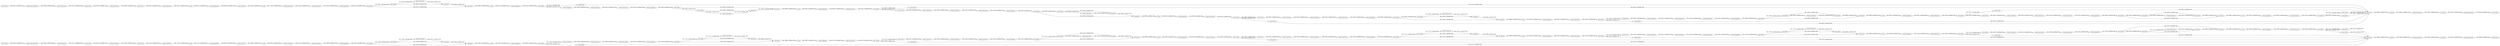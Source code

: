 digraph {
	"6399353903293395050_276" [label="Lag Column"]
	"6399353903293395050_104" [label="Moving Aggregator"]
	"-5279911411506970444_254" [label="Moving Aggregator"]
	"6399353903293395050_139" [label="Column Expressions"]
	"-5279911411506970444_263" [label="Column Expressions"]
	"6399353903293395050_187" [label="Moving Aggregator"]
	"6399353903293395050_33" [label="Moving Aggregator"]
	"6399353903293395050_121" [label="Row Splitter"]
	"6399353903293395050_147" [label="Column Expressions"]
	"6399353903293395050_155" [label="Column Expressions"]
	"6399353903293395050_113" [label="Counter Generation"]
	"-5279911411506970444_181" [label="Column Filter"]
	"-5279911411506970444_178" [label="Column Expressions"]
	"6399353903293395050_100" [label="Column Expressions"]
	"-5279911411506970444_222" [label="Column Expressions"]
	"-5279911411506970444_210" [label="Row Splitter"]
	"-5279911411506970444_225" [label="Column Expressions"]
	"6399353903293395050_141" [label="Column Expressions"]
	"-5279911411506970444_214" [label=Concatenate]
	"-5279911411506970444_221" [label=Concatenate]
	"6399353903293395050_110" [label=Concatenate]
	"-5279911411506970444_197" [label="Row Splitter"]
	"-5279911411506970444_207" [label="Moving Aggregator"]
	"6399353903293395050_86" [label="Column Expressions"]
	"6399353903293395050_158" [label="Column Filter"]
	"6399353903293395050_185" [label="Group Loop Start"]
	"-5279911411506970444_201" [label="Row Splitter"]
	"6399353903293395050_99" [label="Row Splitter"]
	"6399353903293395050_125" [label="Column Expressions"]
	"-5279911411506970444_175" [label="Column Filter"]
	"-5279911411506970444_176" [label="Column Filter"]
	"6399353903293395050_92" [label=Sorter]
	"-5279911411506970444_220" [label="Row Splitter"]
	"-5279911411506970444_249" [label="Moving Aggregator"]
	"6399353903293395050_146" [label="Moving Aggregator"]
	"-5279911411506970444_188" [label=Sorter]
	"-5279911411506970444_258" [label=Concatenate]
	"-5279911411506970444_257" [label="Row Splitter"]
	"-5279911411506970444_182" [label="Column Filter"]
	"-5279911411506970444_208" [label="Row Splitter"]
	"-5279911411506970444_245" [label="Column Expressions"]
	"6399353903293395050_136" [label="Row Splitter"]
	"-5279911411506970444_189" [label=Concatenate]
	"-5279911411506970444_244" [label=Concatenate]
	"6399353903293395050_279" [label="Lag Column"]
	"-5279911411506970444_193" [label="Column Expressions"]
	"6399353903293395050_135" [label=Concatenate]
	"-5279911411506970444_217" [label="Column Expressions"]
	"-5279911411506970444_228" [label=Concatenate]
	"-5279911411506970444_262" [label="Column Expressions"]
	"6399353903293395050_280" [label="Table Creator"]
	"-5279911411506970444_243" [label="Column Expressions"]
	"6399353903293395050_90" [label="Row Splitter"]
	"6399353903293395050_149" [label="Counter Generation"]
	"6399353903293395050_117" [label="Row Splitter"]
	"6399353903293395050_122" [label=Concatenate]
	"6399353903293395050_93" [label="Row Splitter"]
	"-5279911411506970444_255" [label=Concatenate]
	"6399353903293395050_275" [label="Column Expressions"]
	"-5279911411506970444_251" [label=Sorter]
	"-5279911411506970444_241" [label="Row Splitter"]
	"6399353903293395050_142" [label="Column Expressions"]
	"6399353903293395050_106" [label="Column Expressions"]
	"6399353903293395050_161" [label="Column Filter"]
	"-5279911411506970444_253" [label="Row Splitter"]
	"6399353903293395050_173" [label="Column Expressions"]
	"6399353903293395050_152" [label=Concatenate]
	"6399353903293395050_266" [label="Column Expressions"]
	"6399353903293395050_109" [label="Moving Aggregator"]
	"6399353903293395050_287" [label="Column Filter"]
	"-5279911411506970444_203" [label="Moving Aggregator"]
	"-5279911411506970444_252" [label="Column Expressions"]
	"-5279911411506970444_199" [label="Column Expressions"]
	"6399353903293395050_123" [label="Row Splitter"]
	"6399353903293395050_148" [label="Row Splitter"]
	"-5279911411506970444_235" [label=Concatenate]
	"-5279911411506970444_246" [label="Row Splitter"]
	"6399353903293395050_108" [label="Row Splitter"]
	"-5279911411506970444_206" [label="Column Expressions"]
	"6399353903293395050_186" [label="Loop End"]
	"6399353903293395050_107" [label="Counter Generation"]
	"6399353903293395050_128" [label="Counter Generation"]
	"6399353903293395050_145" [label="Counter Generation"]
	"6399353903293395050_171" [label="Column Expressions"]
	"-5279911411506970444_233" [label="Row Splitter"]
	"-5279911411506970444_190" [label="Moving Aggregator"]
	"6399353903293395050_269" [label="Column Filter"]
	"-5279911411506970444_195" [label="Row Splitter"]
	"6399353903293395050_124" [label="Moving Aggregator"]
	"-5279911411506970444_194" [label="Column Filter"]
	"-5279911411506970444_232" [label="Counter Generation"]
	"6399353903293395050_169" [label="Column Expressions"]
	"6399353903293395050_143" [label="Moving Aggregator"]
	"6399353903293395050_278" [label="Column Expressions"]
	"6399353903293395050_288" [label="Column Expressions"]
	"-5279911411506970444_212" [label="Row Splitter"]
	"6399353903293395050_22" [label="Extract Date_Time Fields"]
	"6399353903293395050_119" [label=Sorter]
	"-5279911411506970444_248" [label=Concatenate]
	"6399353903293395050_21" [label="Table Creator"]
	"6399353903293395050_103" [label="Row Splitter"]
	"-5279911411506970444_211" [label=Sorter]
	"-5279911411506970444_180" [label="Column Filter"]
	"6399353903293395050_274" [label="Column Expressions"]
	"-5279911411506970444_196" [label=Concatenate]
	"-5279911411506970444_218" [label="Row Splitter"]
	"-5279911411506970444_200" [label="Counter Generation"]
	"6399353903293395050_163" [label="Column Filter"]
	"6399353903293395050_98" [label="Moving Aggregator"]
	"6399353903293395050_168" [label="Column Filter"]
	"-5279911411506970444_179" [label="Column Filter"]
	"6399353903293395050_81" [label="Moving Aggregator"]
	"6399353903293395050_160" [label="Column Filter"]
	"-5279911411506970444_265" [label="Column Expressions"]
	"-5279911411506970444_205" [label="Row Splitter"]
	"-5279911411506970444_234" [label="Row Splitter"]
	"6399353903293395050_150" [label="Row Splitter"]
	"6399353903293395050_116" [label="Row Splitter"]
	"-5279911411506970444_177" [label="Column Filter"]
	"-5279911411506970444_213" [label=Concatenate]
	"6399353903293395050_286" [label="Column Expressions"]
	"6399353903293395050_282" [label="Missing Value"]
	"-5279911411506970444_202" [label="Column Expressions"]
	"6399353903293395050_102" [label="Column Expressions"]
	"6399353903293395050_167" [label="Column Filter"]
	"6399353903293395050_165" [label="Column Filter"]
	"-5279911411506970444_198" [label="Moving Aggregator"]
	"-5279911411506970444_261" [label="Row Splitter"]
	"6399353903293395050_130" [label="Moving Aggregator"]
	"6399353903293395050_284" [label="Column Filter"]
	"6399353903293395050_120" [label="Moving Aggregator"]
	"6399353903293395050_133" [label=Sorter]
	"-5279911411506970444_215" [label=Sorter]
	"6399353903293395050_137" [label=Sorter]
	"6399353903293395050_129" [label="Row Splitter"]
	"-5279911411506970444_238" [label=Concatenate]
	"6399353903293395050_270" [label="Extract Date_Time Fields"]
	"6399353903293395050_26" [label=Rank]
	"6399353903293395050_32" [label="Loop End"]
	"6399353903293395050_94" [label=Concatenate]
	"6399353903293395050_126" [label="Column Expressions"]
	"6399353903293395050_281" [label="Column Expressions"]
	"-5279911411506970444_219" [label="Moving Aggregator"]
	"-5279911411506970444_250" [label="Counter Generation"]
	"6399353903293395050_132" [label="Row Splitter"]
	"6399353903293395050_29" [label="Column Filter"]
	"6399353903293395050_112" [label="Column Expressions"]
	"6399353903293395050_134" [label="Row Splitter"]
	"-5279911411506970444_191" [label="Column Expressions"]
	"6399353903293395050_138" [label=Concatenate]
	"6399353903293395050_140" [label="Moving Aggregator"]
	"-5279911411506970444_192" [label="Column Filter"]
	"-5279911411506970444_226" [label="Row Splitter"]
	"-5279911411506970444_174" [label="Column Filter"]
	"6399353903293395050_157" [label="Column Expressions"]
	"6399353903293395050_105" [label=Concatenate]
	"6399353903293395050_24" [label="Column Expressions"]
	"6399353903293395050_89" [label="Column Expressions"]
	"6399353903293395050_127" [label="Column Expressions"]
	"-5279911411506970444_239" [label="Moving Aggregator"]
	"-5279911411506970444_240" [label="Column Expressions"]
	"-5279911411506970444_242" [label=Sorter]
	"6399353903293395050_164" [label="Column Filter"]
	"6399353903293395050_30" [label=Rank]
	"-5279911411506970444_231" [label="Column Expressions"]
	"6399353903293395050_31" [label="Group Loop Start"]
	"6399353903293395050_277" [label="Column Expressions"]
	"6399353903293395050_82" [label="Column Expressions"]
	"-5279911411506970444_237" [label="Column Expressions"]
	"6399353903293395050_151" [label="Row Splitter"]
	"6399353903293395050_159" [label="Column Filter"]
	"-5279911411506970444_236" [label="Moving Aggregator"]
	"6399353903293395050_156" [label="Moving Aggregator"]
	"-5279911411506970444_230" [label="Column Expressions"]
	"6399353903293395050_162" [label="Column Filter"]
	"6399353903293395050_285" [label="Missing Value"]
	"-5279911411506970444_259" [label=Sorter]
	"-5279911411506970444_204" [label="Counter Generation"]
	"-5279911411506970444_209" [label=Concatenate]
	"6399353903293395050_114" [label="Column Expressions"]
	"6399353903293395050_131" [label=Concatenate]
	"6399353903293395050_170" [label="Column Expressions"]
	"-5279911411506970444_247" [label="Column Expressions"]
	"6399353903293395050_153" [label=Concatenate]
	"6399353903293395050_166" [label="Column Filter"]
	"-5279911411506970444_229" [label="Column Expressions"]
	"-5279911411506970444_223" [label="Moving Aggregator"]
	"6399353903293395050_95" [label="Row Splitter"]
	"6399353903293395050_144" [label="Row Splitter"]
	"6399353903293395050_115" [label="Moving Aggregator"]
	"-5279911411506970444_216" [label="Moving Aggregator"]
	"6399353903293395050_172" [label="Column Expressions"]
	"-5279911411506970444_224" [label="Column Expressions"]
	"-5279911411506970444_256" [label="Row Splitter"]
	"6399353903293395050_96" [label=Concatenate]
	"-5279911411506970444_260" [label="Moving Aggregator"]
	"6399353903293395050_184" [label=Rank]
	"-5279911411506970444_227" [label="Counter Generation"]
	"6399353903293395050_154" [label=Sorter]
	"-5279911411506970444_183" [label="Column Filter"]
	"6399353903293395050_118" [label=Concatenate]
	"6399353903293395050_267" [label=Rank]
	"6399353903293395050_283" [label="Column Expressions"]
	"6399353903293395050_91" [label=Concatenate]
	"6399353903293395050_101" [label=Concatenate]
	"6399353903293395050_111" [label="Column Expressions"]
	"6399353903293395050_97" [label=Sorter]
	"-5279911411506970444_264" [label="Column Expressions"]
	"-5279911411506970444_204" -> "-5279911411506970444_191" [label="data: 41262; is_blocking: False"]
	"6399353903293395050_103" -> "6399353903293395050_168" [label="data: 22039; is_blocking: False"]
	"6399353903293395050_97" -> "6399353903293395050_109" [label="data: 20492; is_blocking: True"]
	"6399353903293395050_86" -> "6399353903293395050_94" [label="data: 23277; is_blocking: False"]
	"-5279911411506970444_218" -> "-5279911411506970444_228" [label="data: 39030; is_blocking: False"]
	"6399353903293395050_113" -> "6399353903293395050_114" [label="data: 23242; is_blocking: False"]
	"-5279911411506970444_189" -> "-5279911411506970444_196" [label="data: 38906; is_blocking: False"]
	"6399353903293395050_135" -> "6399353903293395050_137" [label="data: 20886; is_blocking: False"]
	"-5279911411506970444_214" -> "-5279911411506970444_213" [label="data: 38906; is_blocking: False"]
	"6399353903293395050_93" -> "6399353903293395050_86" [label="data: 21809; is_blocking: False"]
	"-5279911411506970444_215" -> "-5279911411506970444_198" [label="data: 38512; is_blocking: True"]
	"6399353903293395050_163" -> "6399353903293395050_105" [label="data: 21817; is_blocking: False"]
	"6399353903293395050_109" -> "6399353903293395050_169" [label="data: 21010; is_blocking: False"]
	"-5279911411506970444_245" -> "-5279911411506970444_260" [label="data: 41262; is_blocking: False"]
	"6399353903293395050_187" -> "6399353903293395050_185" [label="data: 50929; is_blocking: False"]
	"6399353903293395050_274" -> "6399353903293395050_29" [label="data: 29828; is_blocking: False"]
	"6399353903293395050_150" -> "6399353903293395050_163" [label="data: 21011; is_blocking: False"]
	"-5279911411506970444_197" -> "-5279911411506970444_189" [label="data: 39030; is_blocking: False"]
	"-5279911411506970444_224" -> "-5279911411506970444_225" [label="data: 41262; is_blocking: False"]
	"6399353903293395050_102" -> "6399353903293395050_101" [label="data: 23242; is_blocking: False"]
	"6399353903293395050_121" -> "6399353903293395050_112" [label="data: 21009; is_blocking: False"]
	"6399353903293395050_136" -> "6399353903293395050_138" [label="data: 21010; is_blocking: False"]
	"6399353903293395050_136" -> "6399353903293395050_139" [label="data: 21010; is_blocking: False"]
	"-5279911411506970444_202" -> "-5279911411506970444_190" [label="data: 41261; is_blocking: False"]
	"6399353903293395050_144" -> "6399353903293395050_164" [label="data: 21010; is_blocking: False"]
	"6399353903293395050_96" -> "6399353903293395050_97" [label="data: 20886; is_blocking: False"]
	"-5279911411506970444_183" -> "-5279911411506970444_248" [label="data: 39837; is_blocking: False"]
	"-5279911411506970444_235" -> "-5279911411506970444_251" [label="data: 39058; is_blocking: False"]
	"-5279911411506970444_257" -> "-5279911411506970444_258" [label="data: 39029; is_blocking: False"]
	"-5279911411506970444_263" -> "-5279911411506970444_201" [label="data: 41262; is_blocking: False"]
	"6399353903293395050_129" -> "6399353903293395050_165" [label="data: 21010; is_blocking: False"]
	"6399353903293395050_123" -> "6399353903293395050_122" [label="data: 21010; is_blocking: False"]
	"6399353903293395050_131" -> "6399353903293395050_133" [label="data: 20886; is_blocking: False"]
	"6399353903293395050_103" -> "6399353903293395050_107" [label="data: 21809; is_blocking: False"]
	"-5279911411506970444_218" -> "-5279911411506970444_229" [label="data: 39029; is_blocking: False"]
	"-5279911411506970444_240" -> "-5279911411506970444_239" [label="data: 42044; is_blocking: False"]
	"6399353903293395050_116" -> "6399353903293395050_166" [label="data: 21010; is_blocking: False"]
	"-5279911411506970444_197" -> "-5279911411506970444_193" [label="data: 39030; is_blocking: False"]
	"-5279911411506970444_261" -> "-5279911411506970444_247" [label="data: 39030; is_blocking: False"]
	"-5279911411506970444_175" -> "-5279911411506970444_248" [label="data: 39837; is_blocking: False"]
	"6399353903293395050_137" -> "6399353903293395050_143" [label="data: 20492; is_blocking: True"]
	"-5279911411506970444_206" -> "-5279911411506970444_199" [label="data: 41262; is_blocking: False"]
	"6399353903293395050_157" -> "6399353903293395050_153" [label="data: 23242; is_blocking: False"]
	"6399353903293395050_108" -> "6399353903293395050_158" [label="data: 21010; is_blocking: False"]
	"-5279911411506970444_182" -> "-5279911411506970444_248" [label="data: 39837; is_blocking: False"]
	"6399353903293395050_100" -> "6399353903293395050_98" [label="data: 23242; is_blocking: False"]
	"-5279911411506970444_179" -> "-5279911411506970444_248" [label="data: 41140; is_blocking: False"]
	"-5279911411506970444_233" -> "-5279911411506970444_177" [label="data: 39030; is_blocking: False"]
	"6399353903293395050_120" -> "6399353903293395050_117" [label="data: 21010; is_blocking: False"]
	"-5279911411506970444_181" -> "-5279911411506970444_200" [label="data: 39837; is_blocking: False"]
	"-5279911411506970444_249" -> "-5279911411506970444_246" [label="data: 40276; is_blocking: False"]
	"6399353903293395050_140" -> "6399353903293395050_134" [label="data: 21010; is_blocking: False"]
	"6399353903293395050_286" -> "6399353903293395050_285" [label="data: 21424; is_blocking: False"]
	"6399353903293395050_122" -> "6399353903293395050_131" [label="data: 20886; is_blocking: False"]
	"-5279911411506970444_248" -> "6399353903293395050_186" [label="data: 38685; is_blocking: False"]
	"6399353903293395050_152" -> "6399353903293395050_154" [label="data: 20886; is_blocking: False"]
	"6399353903293395050_116" -> "6399353903293395050_159" [label="data: 21010; is_blocking: False"]
	"6399353903293395050_132" -> "6399353903293395050_131" [label="data: 21010; is_blocking: False"]
	"-5279911411506970444_191" -> "-5279911411506970444_202" [label="data: 41262; is_blocking: False"]
	"-5279911411506970444_239" -> "-5279911411506970444_234" [label="data: 40270; is_blocking: False"]
	"6399353903293395050_89" -> "6399353903293395050_82" [label="data: 22719; is_blocking: False"]
	"-5279911411506970444_212" -> "-5279911411506970444_217" [label="data: 39030; is_blocking: False"]
	"-5279911411506970444_177" -> "-5279911411506970444_248" [label="data: 39837; is_blocking: False"]
	"6399353903293395050_146" -> "6399353903293395050_173" [label="data: 21009; is_blocking: False"]
	"-5279911411506970444_217" -> "-5279911411506970444_214" [label="data: 41262; is_blocking: False"]
	"-5279911411506970444_219" -> "-5279911411506970444_241" [label="data: 39030; is_blocking: False"]
	"-5279911411506970444_208" -> "-5279911411506970444_209" [label="data: 39030; is_blocking: False"]
	"6399353903293395050_94" -> "6399353903293395050_91" [label="data: 21035; is_blocking: False"]
	"6399353903293395050_117" -> "6399353903293395050_121" [label="data: 21010; is_blocking: False"]
	"-5279911411506970444_264" -> "-5279911411506970444_226" [label="data: 41262; is_blocking: False"]
	"6399353903293395050_165" -> "6399353903293395050_105" [label="data: 21817; is_blocking: False"]
	"6399353903293395050_90" -> "6399353903293395050_91" [label="data: 22039; is_blocking: False"]
	"6399353903293395050_128" -> "6399353903293395050_127" [label="data: 23243; is_blocking: False"]
	"6399353903293395050_33" -> "6399353903293395050_31" [label="data: 33697; is_blocking: False"]
	"6399353903293395050_92" -> "6399353903293395050_104" [label="data: 20641; is_blocking: True"]
	"6399353903293395050_159" -> "6399353903293395050_128" [label="data: 21817; is_blocking: False"]
	"-5279911411506970444_196" -> "-5279911411506970444_188" [label="data: 38906; is_blocking: False"]
	"6399353903293395050_186" -> "6399353903293395050_277" [label="data: 102662; is_blocking: True"]
	"-5279911411506970444_259" -> "-5279911411506970444_254" [label="data: 38512; is_blocking: True"]
	"6399353903293395050_171" -> "6399353903293395050_129" [label="data: 23242; is_blocking: False"]
	"6399353903293395050_158" -> "6399353903293395050_113" [label="data: 21817; is_blocking: False"]
	"6399353903293395050_130" -> "6399353903293395050_171" [label="data: 21010; is_blocking: False"]
	"6399353903293395050_138" -> "6399353903293395050_135" [label="data: 20886; is_blocking: False"]
	"-5279911411506970444_208" -> "-5279911411506970444_220" [label="data: 39030; is_blocking: False"]
	"6399353903293395050_153" -> "6399353903293395050_152" [label="data: 20886; is_blocking: False"]
	"6399353903293395050_123" -> "6399353903293395050_125" [label="data: 21010; is_blocking: False"]
	"-5279911411506970444_195" -> "-5279911411506970444_183" [label="data: 39030; is_blocking: False"]
	"6399353903293395050_134" -> "6399353903293395050_135" [label="data: 21010; is_blocking: False"]
	"6399353903293395050_277" -> "6399353903293395050_279" [label="data: 44319; is_blocking: False"]
	"6399353903293395050_287" -> "6399353903293395050_266" [label="data: 34261; is_blocking: False"]
	"6399353903293395050_275" -> "6399353903293395050_276" [label="data: 25930; is_blocking: False"]
	"-5279911411506970444_210" -> "-5279911411506970444_212" [label="data: 39030; is_blocking: False"]
	"6399353903293395050_160" -> "6399353903293395050_145" [label="data: 21817; is_blocking: False"]
	"-5279911411506970444_221" -> "-5279911411506970444_209" [label="data: 38906; is_blocking: False"]
	"6399353903293395050_81" -> "6399353903293395050_90" [label="data: 22039; is_blocking: False"]
	"6399353903293395050_111" -> "6399353903293395050_120" [label="data: 23242; is_blocking: False"]
	"6399353903293395050_288" -> "6399353903293395050_287" [label="data: 36833; is_blocking: False"]
	"-5279911411506970444_216" -> "-5279911411506970444_264" [label="data: 39030; is_blocking: False"]
	"6399353903293395050_151" -> "6399353903293395050_153" [label="data: 21010; is_blocking: False"]
	"-5279911411506970444_200" -> "-5279911411506970444_206" [label="data: 41261; is_blocking: False"]
	"6399353903293395050_114" -> "6399353903293395050_111" [label="data: 23242; is_blocking: False"]
	"6399353903293395050_141" -> "6399353903293395050_142" [label="data: 23242; is_blocking: False"]
	"6399353903293395050_267" -> "6399353903293395050_187" [label="data: 87457; is_blocking: False"]
	"6399353903293395050_270" -> "6399353903293395050_286" [label="data: 18350; is_blocking: False"]
	"6399353903293395050_164" -> "6399353903293395050_105" [label="data: 21817; is_blocking: False"]
	"-5279911411506970444_230" -> "-5279911411506970444_219" [label="data: 41262; is_blocking: False"]
	"6399353903293395050_95" -> "6399353903293395050_96" [label="data: 21009; is_blocking: False"]
	"6399353903293395050_142" -> "6399353903293395050_140" [label="data: 23243; is_blocking: False"]
	"6399353903293395050_167" -> "6399353903293395050_105" [label="data: 21817; is_blocking: False"]
	"6399353903293395050_117" -> "6399353903293395050_118" [label="data: 21010; is_blocking: False"]
	"6399353903293395050_144" -> "6399353903293395050_161" [label="data: 21010; is_blocking: False"]
	"6399353903293395050_101" -> "6399353903293395050_96" [label="data: 20886; is_blocking: False"]
	"6399353903293395050_166" -> "6399353903293395050_105" [label="data: 21817; is_blocking: False"]
	"-5279911411506970444_255" -> "-5279911411506970444_235" [label="data: 39058; is_blocking: False"]
	"6399353903293395050_132" -> "6399353903293395050_123" [label="data: 21010; is_blocking: False"]
	"6399353903293395050_93" -> "6399353903293395050_94" [label="data: 21809; is_blocking: False"]
	"-5279911411506970444_261" -> "-5279911411506970444_244" [label="data: 39030; is_blocking: False"]
	"-5279911411506970444_188" -> "-5279911411506970444_203" [label="data: 38512; is_blocking: True"]
	"-5279911411506970444_190" -> "-5279911411506970444_205" [label="data: 39030; is_blocking: False"]
	"6399353903293395050_285" -> "6399353903293395050_288" [label="data: 33356; is_blocking: True"]
	"-5279911411506970444_198" -> "-5279911411506970444_263" [label="data: 39031; is_blocking: False"]
	"-5279911411506970444_244" -> "-5279911411506970444_258" [label="data: 38906; is_blocking: False"]
	"6399353903293395050_118" -> "6399353903293395050_119" [label="data: 20886; is_blocking: False"]
	"6399353903293395050_98" -> "6399353903293395050_95" [label="data: 21010; is_blocking: False"]
	"6399353903293395050_115" -> "6399353903293395050_170" [label="data: 21010; is_blocking: False"]
	"-5279911411506970444_252" -> "-5279911411506970444_245" [label="data: 41915; is_blocking: False"]
	"6399353903293395050_156" -> "6399353903293395050_148" [label="data: 21010; is_blocking: False"]
	"6399353903293395050_284" -> "6399353903293395050_24" [label="data: 15745; is_blocking: False"]
	"-5279911411506970444_226" -> "-5279911411506970444_181" [label="data: 39030; is_blocking: False"]
	"6399353903293395050_99" -> "6399353903293395050_101" [label="data: 21010; is_blocking: False"]
	"-5279911411506970444_225" -> "-5279911411506970444_223" [label="data: 41262; is_blocking: False"]
	"-5279911411506970444_176" -> "-5279911411506970444_248" [label="data: 39837; is_blocking: False"]
	"-5279911411506970444_232" -> "-5279911411506970444_231" [label="data: 41262; is_blocking: False"]
	"-5279911411506970444_195" -> "-5279911411506970444_182" [label="data: 39031; is_blocking: False"]
	"6399353903293395050_30" -> "6399353903293395050_89" [label="data: 64874; is_blocking: False"]
	"6399353903293395050_184" -> "-5279911411506970444_237" [label="data: 77785; is_blocking: False"]
	"6399353903293395050_150" -> "6399353903293395050_162" [label="data: 21010; is_blocking: False"]
	"-5279911411506970444_220" -> "-5279911411506970444_222" [label="data: 39030; is_blocking: False"]
	"6399353903293395050_124" -> "6399353903293395050_132" [label="data: 21010; is_blocking: False"]
	"6399353903293395050_278" -> "6399353903293395050_269" [label="data: 48138; is_blocking: False"]
	"6399353903293395050_119" -> "6399353903293395050_115" [label="data: 20492; is_blocking: True"]
	"6399353903293395050_170" -> "6399353903293395050_116" [label="data: 23242; is_blocking: False"]
	"6399353903293395050_162" -> "6399353903293395050_105" [label="data: 21817; is_blocking: False"]
	"6399353903293395050_283" -> "6399353903293395050_284" [label="data: 18532; is_blocking: False"]
	"-5279911411506970444_229" -> "-5279911411506970444_228" [label="data: 41263; is_blocking: False"]
	"6399353903293395050_133" -> "6399353903293395050_130" [label="data: 20492; is_blocking: True"]
	"-5279911411506970444_236" -> "-5279911411506970444_262" [label="data: 39030; is_blocking: False"]
	"-5279911411506970444_201" -> "-5279911411506970444_175" [label="data: 39030; is_blocking: False"]
	"6399353903293395050_148" -> "6399353903293395050_152" [label="data: 21011; is_blocking: False"]
	"-5279911411506970444_192" -> "-5279911411506970444_232" [label="data: 39837; is_blocking: False"]
	"-5279911411506970444_209" -> "-5279911411506970444_211" [label="data: 38906; is_blocking: False"]
	"-5279911411506970444_180" -> "-5279911411506970444_204" [label="data: 39837; is_blocking: False"]
	"-5279911411506970444_178" -> "-5279911411506970444_256" [label="data: 41262; is_blocking: False"]
	"-5279911411506970444_253" -> "-5279911411506970444_255" [label="data: 39832; is_blocking: False"]
	"6399353903293395050_91" -> "6399353903293395050_92" [label="data: 21035; is_blocking: False"]
	"6399353903293395050_99" -> "6399353903293395050_102" [label="data: 21011; is_blocking: False"]
	"6399353903293395050_172" -> "6399353903293395050_144" [label="data: 23242; is_blocking: False"]
	"6399353903293395050_127" -> "6399353903293395050_126" [label="data: 23242; is_blocking: False"]
	"-5279911411506970444_227" -> "-5279911411506970444_224" [label="data: 41263; is_blocking: False"]
	"-5279911411506970444_246" -> "-5279911411506970444_250" [label="data: 39832; is_blocking: False"]
	"-5279911411506970444_237" -> "-5279911411506970444_240" [label="data: 40743; is_blocking: False"]
	"6399353903293395050_149" -> "6399353903293395050_155" [label="data: 23241; is_blocking: False"]
	"6399353903293395050_168" -> "6399353903293395050_105" [label="data: 23117; is_blocking: False"]
	"-5279911411506970444_231" -> "-5279911411506970444_230" [label="data: 41262; is_blocking: False"]
	"6399353903293395050_32" -> "6399353903293395050_275" [label="data: 67484; is_blocking: True"]
	"6399353903293395050_282" -> "6399353903293395050_283" [label="data: 34621; is_blocking: True"]
	"-5279911411506970444_228" -> "-5279911411506970444_238" [label="data: 38906; is_blocking: False"]
	"6399353903293395050_107" -> "6399353903293395050_106" [label="data: 24542; is_blocking: False"]
	"-5279911411506970444_193" -> "-5279911411506970444_189" [label="data: 41262; is_blocking: False"]
	"-5279911411506970444_233" -> "-5279911411506970444_194" [label="data: 39030; is_blocking: False"]
	"-5279911411506970444_262" -> "-5279911411506970444_233" [label="data: 41262; is_blocking: False"]
	"6399353903293395050_26" -> "6399353903293395050_33" [label="data: 51741; is_blocking: False"]
	"-5279911411506970444_226" -> "-5279911411506970444_174" [label="data: 39030; is_blocking: False"]
	"6399353903293395050_129" -> "6399353903293395050_160" [label="data: 21010; is_blocking: False"]
	"-5279911411506970444_254" -> "-5279911411506970444_178" [label="data: 39030; is_blocking: False"]
	"-5279911411506970444_211" -> "-5279911411506970444_216" [label="data: 38512; is_blocking: True"]
	"-5279911411506970444_247" -> "-5279911411506970444_244" [label="data: 41262; is_blocking: False"]
	"-5279911411506970444_205" -> "-5279911411506970444_196" [label="data: 39031; is_blocking: False"]
	"-5279911411506970444_257" -> "-5279911411506970444_261" [label="data: 39030; is_blocking: False"]
	"6399353903293395050_161" -> "6399353903293395050_149" [label="data: 21817; is_blocking: False"]
	"-5279911411506970444_222" -> "-5279911411506970444_221" [label="data: 41261; is_blocking: False"]
	"-5279911411506970444_260" -> "-5279911411506970444_257" [label="data: 39030; is_blocking: False"]
	"6399353903293395050_22" -> "6399353903293395050_281" [label="data: 18386; is_blocking: False"]
	"-5279911411506970444_201" -> "-5279911411506970444_180" [label="data: 39030; is_blocking: False"]
	"6399353903293395050_139" -> "6399353903293395050_138" [label="data: 23241; is_blocking: False"]
	"6399353903293395050_154" -> "6399353903293395050_146" [label="data: 20492; is_blocking: True"]
	"-5279911411506970444_220" -> "-5279911411506970444_221" [label="data: 39030; is_blocking: False"]
	"6399353903293395050_112" -> "6399353903293395050_110" [label="data: 23243; is_blocking: False"]
	"-5279911411506970444_207" -> "-5279911411506970444_210" [label="data: 39030; is_blocking: False"]
	"-5279911411506970444_212" -> "-5279911411506970444_214" [label="data: 39030; is_blocking: False"]
	"6399353903293395050_105" -> "6399353903293395050_32" [label="data: 20665; is_blocking: False"]
	"6399353903293395050_106" -> "6399353903293395050_100" [label="data: 23892; is_blocking: False"]
	"6399353903293395050_185" -> "6399353903293395050_184" [label="data: 36740; is_blocking: True"]
	"-5279911411506970444_203" -> "-5279911411506970444_265" [label="data: 39029; is_blocking: False"]
	"6399353903293395050_148" -> "6399353903293395050_151" [label="data: 21010; is_blocking: False"]
	"6399353903293395050_155" -> "6399353903293395050_147" [label="data: 23242; is_blocking: False"]
	"6399353903293395050_281" -> "6399353903293395050_282" [label="data: 21707; is_blocking: False"]
	"-5279911411506970444_256" -> "-5279911411506970444_176" [label="data: 39029; is_blocking: False"]
	"6399353903293395050_125" -> "6399353903293395050_122" [label="data: 23241; is_blocking: False"]
	"-5279911411506970444_241" -> "-5279911411506970444_238" [label="data: 39030; is_blocking: False"]
	"-5279911411506970444_241" -> "-5279911411506970444_218" [label="data: 39030; is_blocking: False"]
	"6399353903293395050_31" -> "6399353903293395050_30" [label="data: 18561; is_blocking: True"]
	"6399353903293395050_143" -> "6399353903293395050_172" [label="data: 21010; is_blocking: False"]
	"6399353903293395050_21" -> "6399353903293395050_270" [label="data: 19374; is_blocking: True"]
	"-5279911411506970444_242" -> "-5279911411506970444_236" [label="data: 38512; is_blocking: True"]
	"6399353903293395050_121" -> "6399353903293395050_110" [label="data: 21010; is_blocking: False"]
	"6399353903293395050_95" -> "6399353903293395050_99" [label="data: 21010; is_blocking: False"]
	"-5279911411506970444_234" -> "-5279911411506970444_235" [label="data: 40270; is_blocking: False"]
	"6399353903293395050_126" -> "6399353903293395050_124" [label="data: 23242; is_blocking: False"]
	"-5279911411506970444_205" -> "-5279911411506970444_197" [label="data: 39030; is_blocking: False"]
	"-5279911411506970444_210" -> "-5279911411506970444_213" [label="data: 39030; is_blocking: False"]
	"6399353903293395050_145" -> "6399353903293395050_141" [label="data: 23241; is_blocking: False"]
	"-5279911411506970444_256" -> "-5279911411506970444_192" [label="data: 39030; is_blocking: False"]
	"6399353903293395050_104" -> "6399353903293395050_103" [label="data: 22040; is_blocking: False"]
	"6399353903293395050_151" -> "6399353903293395050_157" [label="data: 21010; is_blocking: False"]
	"-5279911411506970444_174" -> "-5279911411506970444_248" [label="data: 39837; is_blocking: False"]
	"-5279911411506970444_253" -> "-5279911411506970444_243" [label="data: 39832; is_blocking: False"]
	"6399353903293395050_108" -> "6399353903293395050_167" [label="data: 21009; is_blocking: False"]
	"6399353903293395050_134" -> "6399353903293395050_136" [label="data: 21010; is_blocking: False"]
	"6399353903293395050_266" -> "6399353903293395050_267" [label="data: 35527; is_blocking: False"]
	"-5279911411506970444_213" -> "-5279911411506970444_215" [label="data: 38906; is_blocking: False"]
	"-5279911411506970444_234" -> "-5279911411506970444_253" [label="data: 39832; is_blocking: False"]
	"6399353903293395050_147" -> "6399353903293395050_156" [label="data: 23241; is_blocking: False"]
	"-5279911411506970444_199" -> "-5279911411506970444_207" [label="data: 41263; is_blocking: False"]
	"-5279911411506970444_251" -> "-5279911411506970444_249" [label="data: 40270; is_blocking: True"]
	"6399353903293395050_24" -> "6399353903293395050_26" [label="data: 17041; is_blocking: False"]
	"-5279911411506970444_246" -> "-5279911411506970444_179" [label="data: 40275; is_blocking: False"]
	"-5279911411506970444_265" -> "-5279911411506970444_195" [label="data: 41262; is_blocking: False"]
	"6399353903293395050_90" -> "6399353903293395050_93" [label="data: 21809; is_blocking: False"]
	"-5279911411506970444_258" -> "-5279911411506970444_259" [label="data: 38906; is_blocking: False"]
	"6399353903293395050_173" -> "6399353903293395050_150" [label="data: 23242; is_blocking: False"]
	"-5279911411506970444_250" -> "-5279911411506970444_252" [label="data: 42565; is_blocking: False"]
	"6399353903293395050_280" -> "6399353903293395050_22" [label="data: 20228; is_blocking: True"]
	"-5279911411506970444_243" -> "-5279911411506970444_255" [label="data: 41300; is_blocking: False"]
	"6399353903293395050_169" -> "6399353903293395050_108" [label="data: 23242; is_blocking: False"]
	"-5279911411506970444_238" -> "-5279911411506970444_242" [label="data: 38906; is_blocking: False"]
	"6399353903293395050_110" -> "6399353903293395050_118" [label="data: 20886; is_blocking: False"]
	"6399353903293395050_279" -> "6399353903293395050_278" [label="data: 65751; is_blocking: False"]
	"-5279911411506970444_194" -> "-5279911411506970444_227" [label="data: 39837; is_blocking: False"]
	"-5279911411506970444_223" -> "-5279911411506970444_208" [label="data: 39030; is_blocking: False"]
	"6399353903293395050_82" -> "6399353903293395050_81" [label="data: 23986; is_blocking: False"]
	"6399353903293395050_276" -> "6399353903293395050_274" [label="data: 49237; is_blocking: False"]
	rankdir=LR
}
